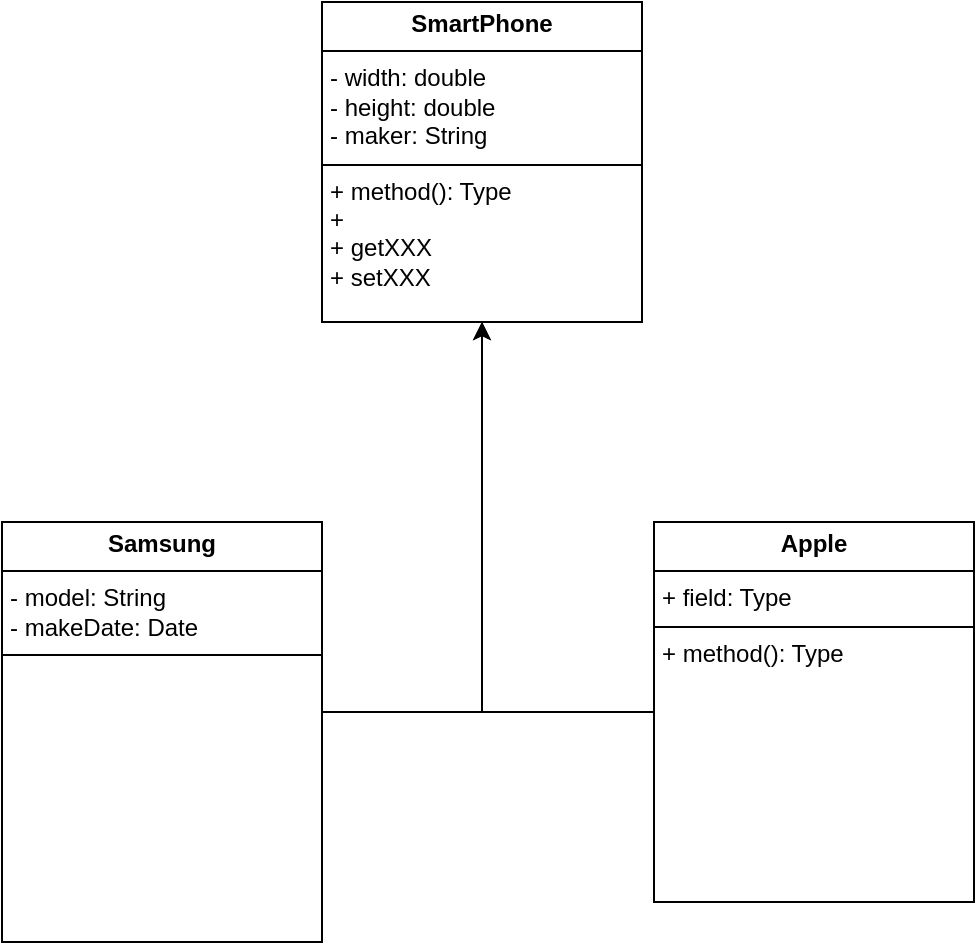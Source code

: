 <mxfile version="26.1.0">
  <diagram id="C5RBs43oDa-KdzZeNtuy" name="Page-1">
    <mxGraphModel dx="1744" dy="1036" grid="1" gridSize="10" guides="1" tooltips="1" connect="1" arrows="1" fold="1" page="1" pageScale="1" pageWidth="827" pageHeight="1169" math="0" shadow="0">
      <root>
        <mxCell id="WIyWlLk6GJQsqaUBKTNV-0" />
        <mxCell id="WIyWlLk6GJQsqaUBKTNV-1" parent="WIyWlLk6GJQsqaUBKTNV-0" />
        <mxCell id="2tDtb26j3tgdxoJLvsIP-0" value="&lt;p style=&quot;margin:0px;margin-top:4px;text-align:center;&quot;&gt;&lt;b&gt;SmartPhone&lt;/b&gt;&lt;/p&gt;&lt;hr size=&quot;1&quot; style=&quot;border-style:solid;&quot;&gt;&lt;p style=&quot;margin:0px;margin-left:4px;&quot;&gt;- width: double&lt;/p&gt;&lt;p style=&quot;margin:0px;margin-left:4px;&quot;&gt;- height: double&lt;/p&gt;&lt;p style=&quot;margin:0px;margin-left:4px;&quot;&gt;- maker: String&lt;/p&gt;&lt;hr size=&quot;1&quot; style=&quot;border-style:solid;&quot;&gt;&lt;p style=&quot;margin:0px;margin-left:4px;&quot;&gt;+ method(): Type&lt;/p&gt;&lt;p style=&quot;margin:0px;margin-left:4px;&quot;&gt;+&amp;nbsp;&lt;/p&gt;&lt;p style=&quot;margin:0px;margin-left:4px;&quot;&gt;+ getXXX&lt;/p&gt;&lt;p style=&quot;margin:0px;margin-left:4px;&quot;&gt;+ setXXX&lt;/p&gt;" style="verticalAlign=top;align=left;overflow=fill;html=1;whiteSpace=wrap;" vertex="1" parent="WIyWlLk6GJQsqaUBKTNV-1">
          <mxGeometry x="334" y="60" width="160" height="160" as="geometry" />
        </mxCell>
        <mxCell id="2tDtb26j3tgdxoJLvsIP-5" style="edgeStyle=orthogonalEdgeStyle;rounded=0;orthogonalLoop=1;jettySize=auto;html=1;entryX=0.5;entryY=1;entryDx=0;entryDy=0;" edge="1" parent="WIyWlLk6GJQsqaUBKTNV-1" source="2tDtb26j3tgdxoJLvsIP-1" target="2tDtb26j3tgdxoJLvsIP-0">
          <mxGeometry relative="1" as="geometry" />
        </mxCell>
        <mxCell id="2tDtb26j3tgdxoJLvsIP-1" value="&lt;p style=&quot;margin:0px;margin-top:4px;text-align:center;&quot;&gt;&lt;b&gt;Apple&lt;/b&gt;&lt;/p&gt;&lt;hr size=&quot;1&quot; style=&quot;border-style:solid;&quot;&gt;&lt;p style=&quot;margin:0px;margin-left:4px;&quot;&gt;+ field: Type&lt;/p&gt;&lt;hr size=&quot;1&quot; style=&quot;border-style:solid;&quot;&gt;&lt;p style=&quot;margin:0px;margin-left:4px;&quot;&gt;+ method(): Type&lt;/p&gt;" style="verticalAlign=top;align=left;overflow=fill;html=1;whiteSpace=wrap;" vertex="1" parent="WIyWlLk6GJQsqaUBKTNV-1">
          <mxGeometry x="500" y="320" width="160" height="190" as="geometry" />
        </mxCell>
        <mxCell id="2tDtb26j3tgdxoJLvsIP-4" style="edgeStyle=orthogonalEdgeStyle;rounded=0;orthogonalLoop=1;jettySize=auto;html=1;entryX=0.5;entryY=1;entryDx=0;entryDy=0;" edge="1" parent="WIyWlLk6GJQsqaUBKTNV-1" source="2tDtb26j3tgdxoJLvsIP-2" target="2tDtb26j3tgdxoJLvsIP-0">
          <mxGeometry relative="1" as="geometry">
            <Array as="points">
              <mxPoint x="414" y="415" />
            </Array>
          </mxGeometry>
        </mxCell>
        <mxCell id="2tDtb26j3tgdxoJLvsIP-2" value="&lt;p style=&quot;margin:0px;margin-top:4px;text-align:center;&quot;&gt;&lt;b&gt;Samsung&lt;/b&gt;&lt;/p&gt;&lt;hr size=&quot;1&quot; style=&quot;border-style:solid;&quot;&gt;&lt;p style=&quot;margin:0px;margin-left:4px;&quot;&gt;- model: String&lt;/p&gt;&lt;p style=&quot;margin:0px;margin-left:4px;&quot;&gt;- makeDate: Date&lt;/p&gt;&lt;hr size=&quot;1&quot; style=&quot;border-style:solid;&quot;&gt;&lt;p style=&quot;margin:0px;margin-left:4px;&quot;&gt;&lt;br&gt;&lt;/p&gt;" style="verticalAlign=top;align=left;overflow=fill;html=1;whiteSpace=wrap;" vertex="1" parent="WIyWlLk6GJQsqaUBKTNV-1">
          <mxGeometry x="174" y="320" width="160" height="210" as="geometry" />
        </mxCell>
      </root>
    </mxGraphModel>
  </diagram>
</mxfile>
